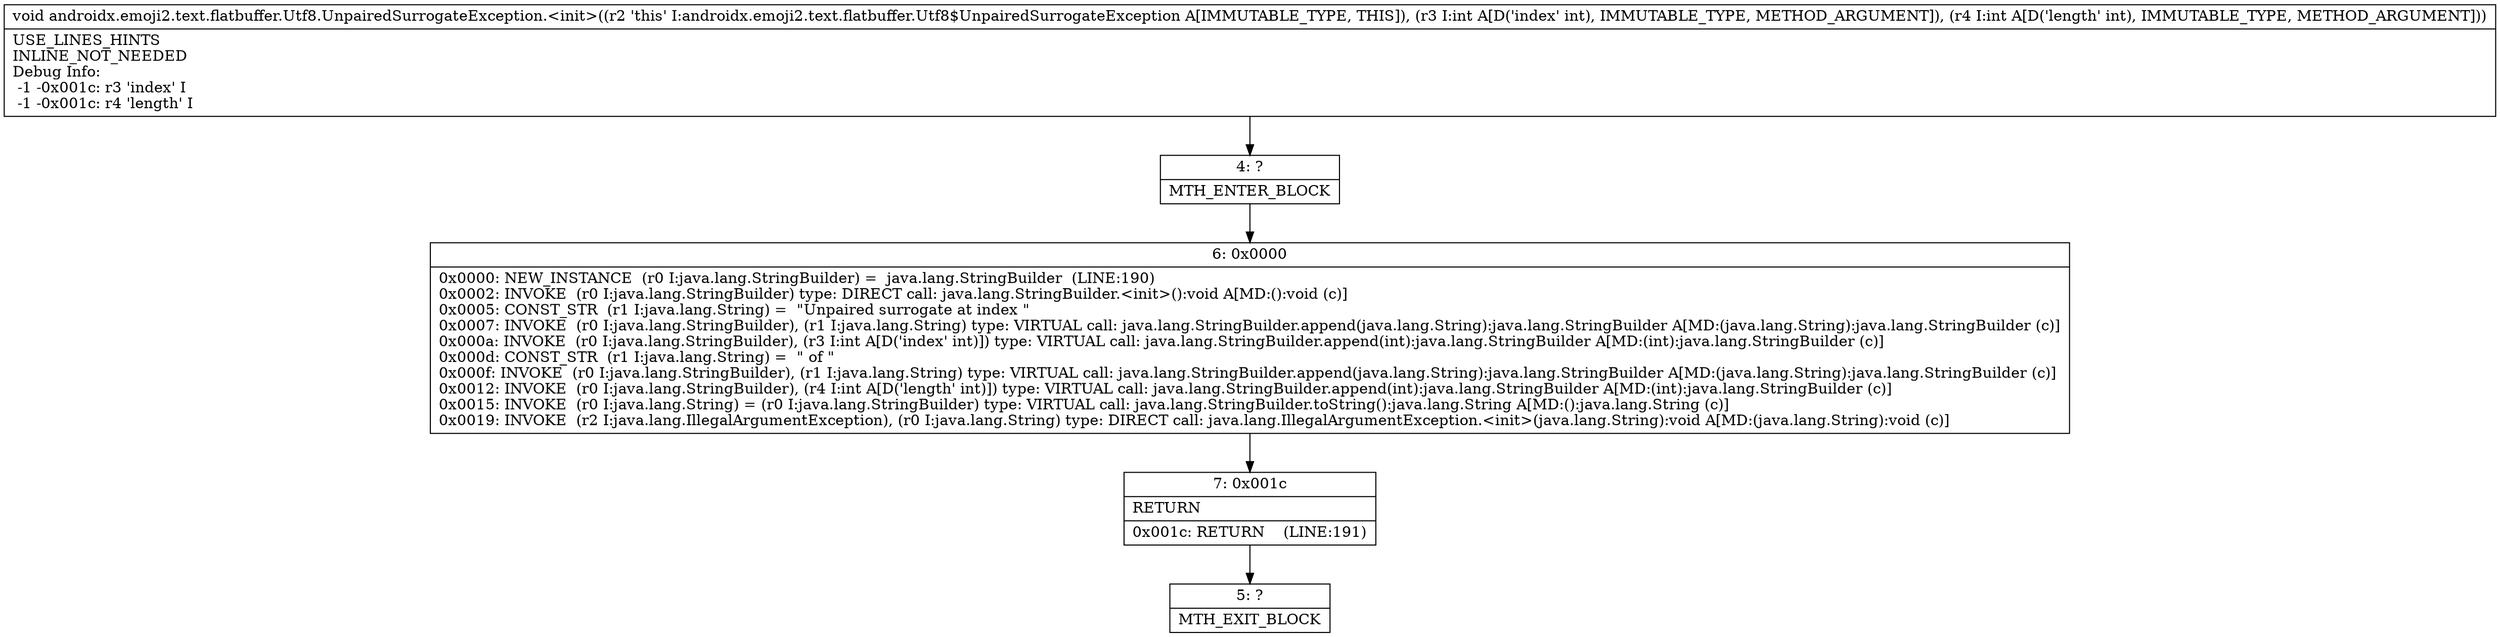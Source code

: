 digraph "CFG forandroidx.emoji2.text.flatbuffer.Utf8.UnpairedSurrogateException.\<init\>(II)V" {
Node_4 [shape=record,label="{4\:\ ?|MTH_ENTER_BLOCK\l}"];
Node_6 [shape=record,label="{6\:\ 0x0000|0x0000: NEW_INSTANCE  (r0 I:java.lang.StringBuilder) =  java.lang.StringBuilder  (LINE:190)\l0x0002: INVOKE  (r0 I:java.lang.StringBuilder) type: DIRECT call: java.lang.StringBuilder.\<init\>():void A[MD:():void (c)]\l0x0005: CONST_STR  (r1 I:java.lang.String) =  \"Unpaired surrogate at index \" \l0x0007: INVOKE  (r0 I:java.lang.StringBuilder), (r1 I:java.lang.String) type: VIRTUAL call: java.lang.StringBuilder.append(java.lang.String):java.lang.StringBuilder A[MD:(java.lang.String):java.lang.StringBuilder (c)]\l0x000a: INVOKE  (r0 I:java.lang.StringBuilder), (r3 I:int A[D('index' int)]) type: VIRTUAL call: java.lang.StringBuilder.append(int):java.lang.StringBuilder A[MD:(int):java.lang.StringBuilder (c)]\l0x000d: CONST_STR  (r1 I:java.lang.String) =  \" of \" \l0x000f: INVOKE  (r0 I:java.lang.StringBuilder), (r1 I:java.lang.String) type: VIRTUAL call: java.lang.StringBuilder.append(java.lang.String):java.lang.StringBuilder A[MD:(java.lang.String):java.lang.StringBuilder (c)]\l0x0012: INVOKE  (r0 I:java.lang.StringBuilder), (r4 I:int A[D('length' int)]) type: VIRTUAL call: java.lang.StringBuilder.append(int):java.lang.StringBuilder A[MD:(int):java.lang.StringBuilder (c)]\l0x0015: INVOKE  (r0 I:java.lang.String) = (r0 I:java.lang.StringBuilder) type: VIRTUAL call: java.lang.StringBuilder.toString():java.lang.String A[MD:():java.lang.String (c)]\l0x0019: INVOKE  (r2 I:java.lang.IllegalArgumentException), (r0 I:java.lang.String) type: DIRECT call: java.lang.IllegalArgumentException.\<init\>(java.lang.String):void A[MD:(java.lang.String):void (c)]\l}"];
Node_7 [shape=record,label="{7\:\ 0x001c|RETURN\l|0x001c: RETURN    (LINE:191)\l}"];
Node_5 [shape=record,label="{5\:\ ?|MTH_EXIT_BLOCK\l}"];
MethodNode[shape=record,label="{void androidx.emoji2.text.flatbuffer.Utf8.UnpairedSurrogateException.\<init\>((r2 'this' I:androidx.emoji2.text.flatbuffer.Utf8$UnpairedSurrogateException A[IMMUTABLE_TYPE, THIS]), (r3 I:int A[D('index' int), IMMUTABLE_TYPE, METHOD_ARGUMENT]), (r4 I:int A[D('length' int), IMMUTABLE_TYPE, METHOD_ARGUMENT]))  | USE_LINES_HINTS\lINLINE_NOT_NEEDED\lDebug Info:\l  \-1 \-0x001c: r3 'index' I\l  \-1 \-0x001c: r4 'length' I\l}"];
MethodNode -> Node_4;Node_4 -> Node_6;
Node_6 -> Node_7;
Node_7 -> Node_5;
}

